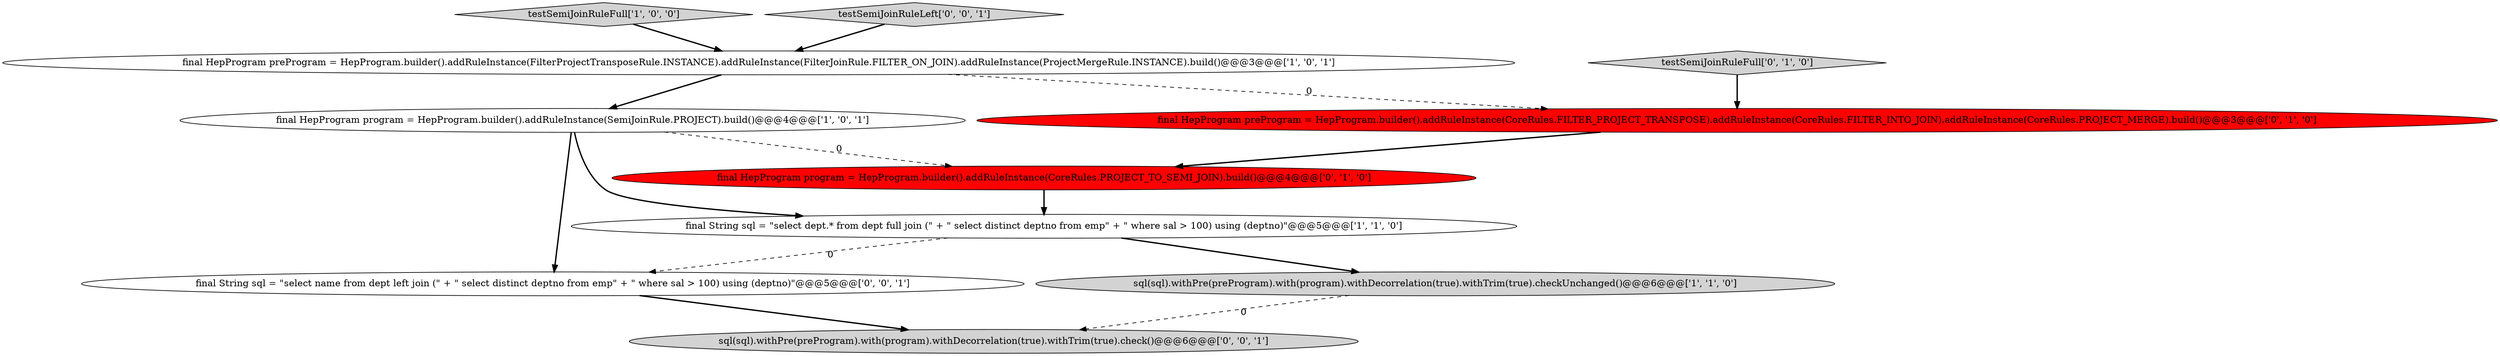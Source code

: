 digraph {
5 [style = filled, label = "final HepProgram program = HepProgram.builder().addRuleInstance(CoreRules.PROJECT_TO_SEMI_JOIN).build()@@@4@@@['0', '1', '0']", fillcolor = red, shape = ellipse image = "AAA1AAABBB2BBB"];
3 [style = filled, label = "sql(sql).withPre(preProgram).with(program).withDecorrelation(true).withTrim(true).checkUnchanged()@@@6@@@['1', '1', '0']", fillcolor = lightgray, shape = ellipse image = "AAA0AAABBB1BBB"];
4 [style = filled, label = "final HepProgram preProgram = HepProgram.builder().addRuleInstance(FilterProjectTransposeRule.INSTANCE).addRuleInstance(FilterJoinRule.FILTER_ON_JOIN).addRuleInstance(ProjectMergeRule.INSTANCE).build()@@@3@@@['1', '0', '1']", fillcolor = white, shape = ellipse image = "AAA0AAABBB1BBB"];
0 [style = filled, label = "final HepProgram program = HepProgram.builder().addRuleInstance(SemiJoinRule.PROJECT).build()@@@4@@@['1', '0', '1']", fillcolor = white, shape = ellipse image = "AAA0AAABBB1BBB"];
6 [style = filled, label = "final HepProgram preProgram = HepProgram.builder().addRuleInstance(CoreRules.FILTER_PROJECT_TRANSPOSE).addRuleInstance(CoreRules.FILTER_INTO_JOIN).addRuleInstance(CoreRules.PROJECT_MERGE).build()@@@3@@@['0', '1', '0']", fillcolor = red, shape = ellipse image = "AAA1AAABBB2BBB"];
10 [style = filled, label = "sql(sql).withPre(preProgram).with(program).withDecorrelation(true).withTrim(true).check()@@@6@@@['0', '0', '1']", fillcolor = lightgray, shape = ellipse image = "AAA0AAABBB3BBB"];
1 [style = filled, label = "testSemiJoinRuleFull['1', '0', '0']", fillcolor = lightgray, shape = diamond image = "AAA0AAABBB1BBB"];
7 [style = filled, label = "testSemiJoinRuleFull['0', '1', '0']", fillcolor = lightgray, shape = diamond image = "AAA0AAABBB2BBB"];
8 [style = filled, label = "final String sql = \"select name from dept left join (\" + \" select distinct deptno from emp\" + \" where sal > 100) using (deptno)\"@@@5@@@['0', '0', '1']", fillcolor = white, shape = ellipse image = "AAA0AAABBB3BBB"];
2 [style = filled, label = "final String sql = \"select dept.* from dept full join (\" + \" select distinct deptno from emp\" + \" where sal > 100) using (deptno)\"@@@5@@@['1', '1', '0']", fillcolor = white, shape = ellipse image = "AAA0AAABBB1BBB"];
9 [style = filled, label = "testSemiJoinRuleLeft['0', '0', '1']", fillcolor = lightgray, shape = diamond image = "AAA0AAABBB3BBB"];
8->10 [style = bold, label=""];
6->5 [style = bold, label=""];
1->4 [style = bold, label=""];
5->2 [style = bold, label=""];
3->10 [style = dashed, label="0"];
7->6 [style = bold, label=""];
9->4 [style = bold, label=""];
4->6 [style = dashed, label="0"];
0->5 [style = dashed, label="0"];
2->8 [style = dashed, label="0"];
2->3 [style = bold, label=""];
4->0 [style = bold, label=""];
0->2 [style = bold, label=""];
0->8 [style = bold, label=""];
}
